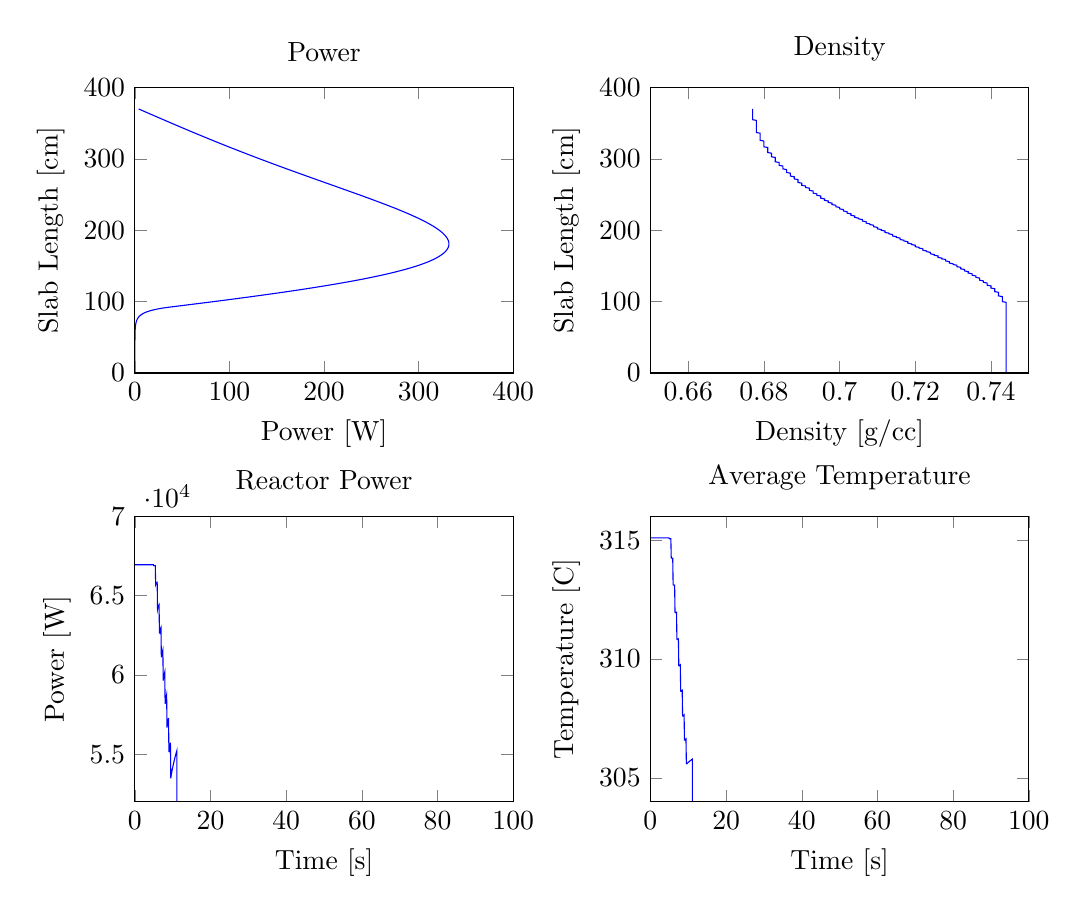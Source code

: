 % This file was created by matlab2tikz v0.1.4.
% Copyright (c) 2008--2011, Nico Schlömer <nico.schloemer@gmail.com>
% All rights reserved.
% 
% The latest updates can be retrieved from
%   http://www.mathworks.com/matlabcentral/fileexchange/22022-matlab2tikz
% where you can also make suggestions and rate matlab2tikz.
% 
\begin{tikzpicture}

\begin{axis}[%
name=plot1,
scale only axis,
width=1.892in,
height=1.427in,
xmin=0, xmax=400,
ymin=0, ymax=400,
xlabel={Power [W]},
ylabel={Slab Length [cm]},
title={Power},
axis on top]
\addplot [
color=blue,
solid
]
coordinates{
 (0.002,1)(0.002,2)(0.003,3)(0.004,4)(0.004,5)(0.005,6)(0.006,7)(0.007,8)(0.008,9)(0.009,10)(0.009,11)(0.01,12)(0.011,13)(0.012,14)(0.013,15)(0.014,16)(0.015,17)(0.017,18)(0.018,19)(0.019,20)(0.02,21)(0.021,22)(0.023,23)(0.024,24)(0.026,25)(0.027,26)(0.029,27)(0.031,28)(0.033,29)(0.035,30)(0.037,31)(0.039,32)(0.041,33)(0.043,34)(0.046,35)(0.048,36)(0.051,37)(0.054,38)(0.058,39)(0.061,40)(0.065,41)(0.069,42)(0.074,43)(0.078,44)(0.084,45)(0.09,46)(0.096,47)(0.104,48)(0.112,49)(0.121,50)(0.131,51)(0.142,52)(0.155,53)(0.17,54)(0.187,55)(0.206,56)(0.228,57)(0.253,58)(0.282,59)(0.315,60)(0.354,61)(0.398,62)(0.45,63)(0.511,64)(0.581,65)(0.662,66)(0.757,67)(0.868,68)(0.998,69)(1.15,70)(1.327,71)(1.535,72)(1.779,73)(2.064,74)(2.399,75)(2.792,76)(3.253,77)(3.794,78)(4.429,79)(5.176,80)(6.053,81)(7.083,82)(8.295,83)(9.719,84)(11.393,85)(13.361,86)(15.675,87)(18.396,88)(21.596,89)(25.36,90)(29.788,91)(34.995,92)(41.12,93)(47.222,94)(53.297,95)(59.345,96)(65.362,97)(71.347,98)(77.297,99)(83.211,100)(89.086,101)(94.921,102)(100.713,103)(106.46,104)(112.16,105)(117.812,106)(123.413,107)(128.963,108)(134.458,109)(139.898,110)(145.281,111)(150.604,112)(155.867,113)(161.068,114)(166.205,115)(171.277,116)(176.283,117)(181.221,118)(186.09,119)(190.888,120)(195.615,121)(200.269,122)(204.849,123)(209.354,124)(213.784,125)(218.137,126)(222.411,127)(226.608,128)(230.725,129)(234.762,130)(238.718,131)(242.593,132)(246.386,133)(250.096,134)(253.724,135)(257.268,136)(260.728,137)(264.104,138)(267.396,139)(270.603,140)(273.726,141)(276.763,142)(279.716,143)(282.583,144)(285.365,145)(288.063,146)(290.675,147)(293.203,148)(295.646,149)(298.004,150)(300.279,151)(302.47,152)(304.577,153)(306.601,154)(308.542,155)(310.401,156)(312.178,157)(313.874,158)(315.489,159)(317.024,160)(318.479,161)(319.855,162)(321.153,163)(322.373,164)(323.516,165)(324.583,166)(325.574,167)(326.491,168)(327.334,169)(328.103,170)(328.801,171)(329.427,172)(329.982,173)(330.468,174)(330.885,175)(331.234,176)(331.517,177)(331.733,178)(331.884,179)(331.972,180)(331.996,181)(331.958,182)(331.859,183)(331.7,184)(331.482,185)(331.206,186)(330.872,187)(330.483,188)(330.039,189)(329.54,190)(328.989,191)(328.385,192)(327.731,193)(327.026,194)(326.273,195)(325.472,196)(324.624,197)(323.73,198)(322.791,199)(321.809,200)(320.783,201)(319.716,202)(318.607,203)(317.459,204)(316.272,205)(315.047,206)(313.785,207)(312.487,208)(311.154,209)(309.787,210)(308.387,211)(306.954,212)(305.49,213)(303.995,214)(302.471,215)(300.918,216)(299.338,217)(297.73,218)(296.096,219)(294.437,220)(292.754,221)(291.047,222)(289.317,223)(287.564,224)(285.791,225)(283.997,226)(282.184,227)(280.351,228)(278.5,229)(276.632,230)(274.746,231)(272.845,232)(270.928,233)(268.996,234)(267.05,235)(265.091,236)(263.119,237)(261.134,238)(259.138,239)(257.131,240)(255.113,241)(253.085,242)(251.048,243)(249.002,244)(246.948,245)(244.887,246)(242.817,247)(240.742,248)(238.66,249)(236.572,250)(234.479,251)(232.381,252)(230.278,253)(228.172,254)(226.062,255)(223.948,256)(221.832,257)(219.714,258)(217.593,259)(215.471,260)(213.348,261)(211.223,262)(209.098,263)(206.972,264)(204.847,265)(202.722,266)(200.597,267)(198.473,268)(196.35,269)(194.229,270)(192.109,271)(189.991,272)(187.875,273)(185.762,274)(183.651,275)(181.543,276)(179.438,277)(177.335,278)(175.237,279)(173.141,280)(171.05,281)(168.962,282)(166.878,283)(164.798,284)(162.723,285)(160.652,286)(158.585,287)(156.523,288)(154.466,289)(152.414,290)(150.366,291)(148.324,292)(146.286,293)(144.254,294)(142.227,295)(140.206,296)(138.189,297)(136.178,298)(134.173,299)(132.173,300)(130.179,301)(128.19,302)(126.207,303)(124.229,304)(122.257,305)(120.291,306)(118.33,307)(116.375,308)(114.426,309)(112.482,310)(110.544,311)(108.612,312)(106.685,313)(104.764,314)(102.848,315)(100.938,316)(99.033,317)(97.134,318)(95.24,319)(93.351,320)(91.468,321)(89.59,322)(87.718,323)(85.85,324)(83.988,325)(82.13,326)(80.278,327)(78.43,328)(76.587,329)(74.749,330)(72.916,331)(71.087,332)(69.263,333)(67.443,334)(65.627,335)(63.816,336)(62.009,337)(60.206,338)(58.407,339)(56.612,340)(54.82,341)(53.032,342)(51.248,343)(49.468,344)(47.69,345)(45.916,346)(44.145,347)(42.377,348)(40.612,349)(38.85,350)(37.091,351)(35.334,352)(33.579,353)(31.828,354)(30.078,355)(28.33,356)(26.584,357)(24.841,358)(23.099,359)(21.359,360)(19.62,361)(17.883,362)(16.147,363)(14.412,364)(12.678,365)(10.945,366)(9.213,367)(7.481,368)(5.75,369)(4.02,370) 
};

\end{axis}

\begin{axis}[%
name=plot2,
at=(plot1.right of south east), anchor=left of south west,
scale only axis,
width=1.892in,
height=1.427in,
xmin=0.65, xmax=0.75,
ymin=0, ymax=400,
xlabel={$\text{Density [g}/\text{cc]}$},
ylabel={Slab Length [cm]},
title={Density},
axis on top]
\addplot [
color=blue,
solid
]
coordinates{
 (0.744,1)(0.744,2)(0.744,3)(0.744,4)(0.744,5)(0.744,6)(0.744,7)(0.744,8)(0.744,9)(0.744,10)(0.744,11)(0.744,12)(0.744,13)(0.744,14)(0.744,15)(0.744,16)(0.744,17)(0.744,18)(0.744,19)(0.744,20)(0.744,21)(0.744,22)(0.744,23)(0.744,24)(0.744,25)(0.744,26)(0.744,27)(0.744,28)(0.744,29)(0.744,30)(0.744,31)(0.744,32)(0.744,33)(0.744,34)(0.744,35)(0.744,36)(0.744,37)(0.744,38)(0.744,39)(0.744,40)(0.744,41)(0.744,42)(0.744,43)(0.744,44)(0.744,45)(0.744,46)(0.744,47)(0.744,48)(0.744,49)(0.744,50)(0.744,51)(0.744,52)(0.744,53)(0.744,54)(0.744,55)(0.744,56)(0.744,57)(0.744,58)(0.744,59)(0.744,60)(0.744,61)(0.744,62)(0.744,63)(0.744,64)(0.744,65)(0.744,66)(0.744,67)(0.744,68)(0.744,69)(0.744,70)(0.744,71)(0.744,72)(0.744,73)(0.744,74)(0.744,75)(0.744,76)(0.744,77)(0.744,78)(0.744,79)(0.744,80)(0.744,81)(0.744,82)(0.744,83)(0.744,84)(0.744,85)(0.744,86)(0.744,87)(0.744,88)(0.744,89)(0.744,90)(0.744,91)(0.744,92)(0.744,93)(0.744,94)(0.744,95)(0.744,96)(0.744,97)(0.744,98)(0.744,99)(0.743,100)(0.743,101)(0.743,102)(0.743,103)(0.743,104)(0.743,105)(0.743,106)(0.743,107)(0.742,108)(0.742,109)(0.742,110)(0.742,111)(0.742,112)(0.742,113)(0.741,114)(0.741,115)(0.741,116)(0.741,117)(0.741,118)(0.74,119)(0.74,120)(0.74,121)(0.74,122)(0.739,123)(0.739,124)(0.739,125)(0.739,126)(0.738,127)(0.738,128)(0.738,129)(0.737,130)(0.737,131)(0.737,132)(0.737,133)(0.736,134)(0.736,135)(0.736,136)(0.735,137)(0.735,138)(0.735,139)(0.734,140)(0.734,141)(0.734,142)(0.733,143)(0.733,144)(0.733,145)(0.732,146)(0.732,147)(0.732,148)(0.731,149)(0.731,150)(0.731,151)(0.73,152)(0.73,153)(0.729,154)(0.729,155)(0.729,156)(0.728,157)(0.728,158)(0.728,159)(0.727,160)(0.727,161)(0.726,162)(0.726,163)(0.726,164)(0.725,165)(0.725,166)(0.724,167)(0.724,168)(0.724,169)(0.723,170)(0.723,171)(0.722,172)(0.722,173)(0.722,174)(0.721,175)(0.721,176)(0.72,177)(0.72,178)(0.72,179)(0.719,180)(0.719,181)(0.718,182)(0.718,183)(0.718,184)(0.717,185)(0.717,186)(0.716,187)(0.716,188)(0.716,189)(0.715,190)(0.715,191)(0.714,192)(0.714,193)(0.714,194)(0.713,195)(0.713,196)(0.712,197)(0.712,198)(0.712,199)(0.711,200)(0.711,201)(0.71,202)(0.71,203)(0.71,204)(0.709,205)(0.709,206)(0.709,207)(0.708,208)(0.708,209)(0.707,210)(0.707,211)(0.707,212)(0.706,213)(0.706,214)(0.706,215)(0.705,216)(0.705,217)(0.704,218)(0.704,219)(0.704,220)(0.703,221)(0.703,222)(0.703,223)(0.702,224)(0.702,225)(0.702,226)(0.701,227)(0.701,228)(0.701,229)(0.7,230)(0.7,231)(0.7,232)(0.699,233)(0.699,234)(0.699,235)(0.698,236)(0.698,237)(0.698,238)(0.697,239)(0.697,240)(0.697,241)(0.696,242)(0.696,243)(0.696,244)(0.695,245)(0.695,246)(0.695,247)(0.695,248)(0.694,249)(0.694,250)(0.694,251)(0.693,252)(0.693,253)(0.693,254)(0.693,255)(0.692,256)(0.692,257)(0.692,258)(0.692,259)(0.691,260)(0.691,261)(0.691,262)(0.69,263)(0.69,264)(0.69,265)(0.69,266)(0.689,267)(0.689,268)(0.689,269)(0.689,270)(0.689,271)(0.688,272)(0.688,273)(0.688,274)(0.688,275)(0.687,276)(0.687,277)(0.687,278)(0.687,279)(0.687,280)(0.686,281)(0.686,282)(0.686,283)(0.686,284)(0.686,285)(0.685,286)(0.685,287)(0.685,288)(0.685,289)(0.685,290)(0.684,291)(0.684,292)(0.684,293)(0.684,294)(0.684,295)(0.683,296)(0.683,297)(0.683,298)(0.683,299)(0.683,300)(0.683,301)(0.683,302)(0.682,303)(0.682,304)(0.682,305)(0.682,306)(0.682,307)(0.682,308)(0.681,309)(0.681,310)(0.681,311)(0.681,312)(0.681,313)(0.681,314)(0.681,315)(0.681,316)(0.68,317)(0.68,318)(0.68,319)(0.68,320)(0.68,321)(0.68,322)(0.68,323)(0.68,324)(0.68,325)(0.679,326)(0.679,327)(0.679,328)(0.679,329)(0.679,330)(0.679,331)(0.679,332)(0.679,333)(0.679,334)(0.679,335)(0.679,336)(0.678,337)(0.678,338)(0.678,339)(0.678,340)(0.678,341)(0.678,342)(0.678,343)(0.678,344)(0.678,345)(0.678,346)(0.678,347)(0.678,348)(0.678,349)(0.678,350)(0.678,351)(0.678,352)(0.678,353)(0.678,354)(0.677,355)(0.677,356)(0.677,357)(0.677,358)(0.677,359)(0.677,360)(0.677,361)(0.677,362)(0.677,363)(0.677,364)(0.677,365)(0.677,366)(0.677,367)(0.677,368)(0.677,369)(0.677,370) 
};

\end{axis}

\begin{axis}[%
name=plot4,
at=(plot2.below south west), anchor=above north west,
scale only axis,
width=1.892in,
height=1.427in,
xmin=0, xmax=100,
ymin=304, ymax=316,
xlabel={Time [s]},
ylabel={Temperature [C]},
title={Average Temperature},
axis on top]
\addplot [
color=blue,
solid
]
coordinates{
 (0,315.093)(0.1,315.093)(0.2,315.093)(0.3,315.093)(0.4,315.093)(0.5,315.093)(0.6,315.093)(0.7,315.093)(0.8,315.093)(0.9,315.093)(1,315.093)(1.1,315.093)(1.2,315.093)(1.3,315.093)(1.4,315.093)(1.5,315.093)(1.6,315.093)(1.7,315.093)(1.8,315.093)(1.9,315.093)(2,315.093)(2.1,315.093)(2.2,315.093)(2.3,315.093)(2.4,315.093)(2.5,315.093)(2.6,315.093)(2.7,315.093)(2.8,315.093)(2.9,315.093)(3,315.093)(3.1,315.093)(3.2,315.093)(3.3,315.093)(3.4,315.093)(3.5,315.093)(3.6,315.093)(3.7,315.093)(3.8,315.093)(3.9,315.093)(4,315.093)(4.1,315.093)(4.2,315.093)(4.3,315.093)(4.4,315.093)(4.5,315.093)(4.6,315.093)(4.7,315.093)(4.8,315.093)(4.9,315.093)(5,315.055)(5.1,315.054)(5.2,315.054)(5.3,315.054)(5.4,315.054)(5.5,314.255)(5.6,314.239)(5.7,314.237)(5.8,314.236)(5.9,314.236)(6,313.123)(6.1,313.104)(6.2,313.105)(6.3,313.107)(6.4,313.108)(6.5,311.965)(6.6,311.95)(6.7,311.955)(6.8,311.961)(6.9,311.967)(7,310.826)(7.1,310.815)(7.2,310.825)(7.3,310.835)(7.4,310.845)(7.5,309.719)(7.6,309.712)(7.7,309.725)(7.8,309.738)(7.9,309.752)(8,308.645)(8.1,308.642)(8.2,308.657)(8.3,308.672)(8.4,308.687)(8.5,307.604)(8.6,307.601)(8.7,307.617)(8.8,307.633)(8.9,307.649)(9,306.589)(9.1,306.587)(9.2,306.603)(9.3,306.618)(9.4,306.634)(9.5,305.597)(9.6,305.594)(9.7,305.608)(9.8,305.622)(9.9,305.636)(10,305.65)(10.1,305.664)(10.2,305.678)(10.3,305.691)(10.4,305.705)(10.5,305.718)(10.6,305.731)(10.7,305.744)(10.8,305.756)(10.9,305.769)(11,305.781)(11.1,305.792)(11.199,2.292) 
};

\end{axis}

\begin{axis}[%
at=(plot4.left of south west), anchor=right of south east,
scale only axis,
width=1.892in,
height=1.427in,
xmin=0, xmax=100,
ymin=52000, ymax=70000,
xlabel={Time [s]},
ylabel={Power [W]},
title={Reactor Power},
axis on top]
\addplot [
color=blue,
solid
]
coordinates{
 (0,66945.4)(0.1,66945.4)(0.2,66945.4)(0.3,66945.4)(0.4,66945.4)(0.5,66945.4)(0.6,66945.4)(0.7,66945.4)(0.8,66945.4)(0.9,66945.4)(1,66945.4)(1.1,66945.4)(1.2,66945.4)(1.3,66945.4)(1.4,66945.4)(1.5,66945.4)(1.6,66945.4)(1.7,66945.4)(1.8,66945.4)(1.9,66945.4)(2,66945.4)(2.1,66945.4)(2.2,66945.4)(2.3,66945.4)(2.4,66945.4)(2.5,66945.4)(2.6,66945.4)(2.7,66945.4)(2.8,66945.4)(2.9,66945.4)(3,66945.4)(3.1,66945.4)(3.2,66945.4)(3.3,66945.4)(3.4,66945.4)(3.5,66945.4)(3.6,66945.4)(3.7,66945.4)(3.8,66945.4)(3.9,66945.4)(4,66945.4)(4.1,66945.4)(4.2,66945.4)(4.3,66945.4)(4.4,66945.4)(4.5,66945.4)(4.6,66945.4)(4.7,66945.4)(4.8,66945.4)(4.9,66945.4)(5,66890.2)(5.1,66893.5)(5.2,66894.4)(5.3,66895.2)(5.4,66896)(5.5,65709.4)(5.6,65782.5)(5.7,65802.9)(5.8,65821.9)(5.9,65840.6)(6,64146.9)(6.1,64270.5)(6.2,64319.5)(6.3,64366.1)(6.4,64411.6)(6.5,62609.2)(6.6,62762.8)(6.7,62839.7)(6.8,62913)(6.9,62984.3)(7,61110.9)(7.1,61287.8)(7.2,61388.1)(7.3,61484.1)(7.4,61577)(7.5,59640.4)(7.6,59833.7)(7.7,59951.9)(7.8,60065.1)(7.9,60174.5)(8,58173.5)(8.1,58376.5)(8.2,58506.6)(8.3,58631.1)(8.4,58751.5)(8.5,56679.5)(8.6,56885.5)(8.7,57021.6)(8.8,57151.9)(8.9,57277.8)(9,55124.5)(9.1,55327.3)(9.2,55463.7)(9.3,55594.3)(9.4,55720.6)(9.5,53473.4)(9.6,53666.8)(9.7,53798.2)(9.8,53924.2)(9.9,54046)(10,54163.8)(10.1,54277.6)(10.2,54387.6)(10.3,54493.7)(10.4,54596.2)(10.5,54695.1)(10.6,54790.5)(10.7,54882.5)(10.8,54971.2)(10.9,55056.7)(11,55139.1)(11.1,55218.5)(11.194,3219.01) 
};

\end{axis}
\end{tikzpicture}
